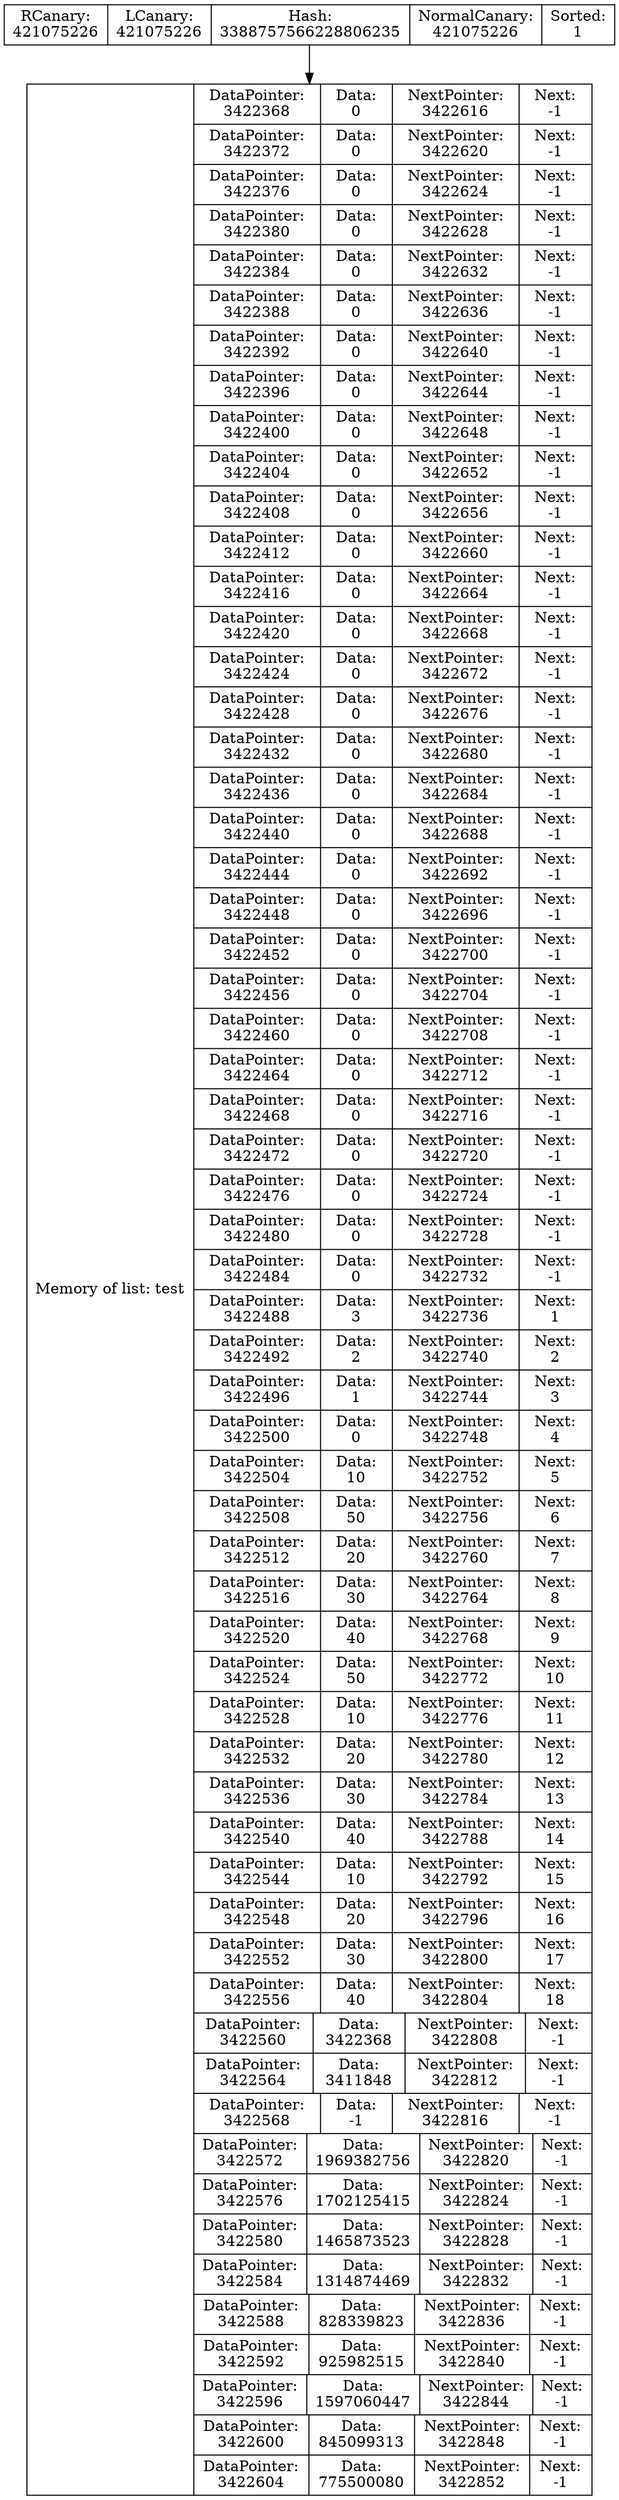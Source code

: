 digraph G{
data [shape=record,label="{Memory of list: test} | {{DataPointer:\n3422368 | Data:\n0 | NextPointer:\n3422616 | Next:\n-1}
| {DataPointer:\n3422372 | Data:\n0 | NextPointer:\n3422620 | Next:\n-1}
| {DataPointer:\n3422376 | Data:\n0 | NextPointer:\n3422624 | Next:\n-1}
| {DataPointer:\n3422380 | Data:\n0 | NextPointer:\n3422628 | Next:\n-1}
| {DataPointer:\n3422384 | Data:\n0 | NextPointer:\n3422632 | Next:\n-1}
| {DataPointer:\n3422388 | Data:\n0 | NextPointer:\n3422636 | Next:\n-1}
| {DataPointer:\n3422392 | Data:\n0 | NextPointer:\n3422640 | Next:\n-1}
| {DataPointer:\n3422396 | Data:\n0 | NextPointer:\n3422644 | Next:\n-1}
| {DataPointer:\n3422400 | Data:\n0 | NextPointer:\n3422648 | Next:\n-1}
| {DataPointer:\n3422404 | Data:\n0 | NextPointer:\n3422652 | Next:\n-1}
| {DataPointer:\n3422408 | Data:\n0 | NextPointer:\n3422656 | Next:\n-1}
| {DataPointer:\n3422412 | Data:\n0 | NextPointer:\n3422660 | Next:\n-1}
| {DataPointer:\n3422416 | Data:\n0 | NextPointer:\n3422664 | Next:\n-1}
| {DataPointer:\n3422420 | Data:\n0 | NextPointer:\n3422668 | Next:\n-1}
| {DataPointer:\n3422424 | Data:\n0 | NextPointer:\n3422672 | Next:\n-1}
| {DataPointer:\n3422428 | Data:\n0 | NextPointer:\n3422676 | Next:\n-1}
| {DataPointer:\n3422432 | Data:\n0 | NextPointer:\n3422680 | Next:\n-1}
| {DataPointer:\n3422436 | Data:\n0 | NextPointer:\n3422684 | Next:\n-1}
| {DataPointer:\n3422440 | Data:\n0 | NextPointer:\n3422688 | Next:\n-1}
| {DataPointer:\n3422444 | Data:\n0 | NextPointer:\n3422692 | Next:\n-1}
| {DataPointer:\n3422448 | Data:\n0 | NextPointer:\n3422696 | Next:\n-1}
| {DataPointer:\n3422452 | Data:\n0 | NextPointer:\n3422700 | Next:\n-1}
| {DataPointer:\n3422456 | Data:\n0 | NextPointer:\n3422704 | Next:\n-1}
| {DataPointer:\n3422460 | Data:\n0 | NextPointer:\n3422708 | Next:\n-1}
| {DataPointer:\n3422464 | Data:\n0 | NextPointer:\n3422712 | Next:\n-1}
| {DataPointer:\n3422468 | Data:\n0 | NextPointer:\n3422716 | Next:\n-1}
| {DataPointer:\n3422472 | Data:\n0 | NextPointer:\n3422720 | Next:\n-1}
| {DataPointer:\n3422476 | Data:\n0 | NextPointer:\n3422724 | Next:\n-1}
| {DataPointer:\n3422480 | Data:\n0 | NextPointer:\n3422728 | Next:\n-1}
| {DataPointer:\n3422484 | Data:\n0 | NextPointer:\n3422732 | Next:\n-1}
| {DataPointer:\n3422488 | Data:\n3 | NextPointer:\n3422736 | Next:\n1}
| {DataPointer:\n3422492 | Data:\n2 | NextPointer:\n3422740 | Next:\n2}
| {DataPointer:\n3422496 | Data:\n1 | NextPointer:\n3422744 | Next:\n3}
| {DataPointer:\n3422500 | Data:\n0 | NextPointer:\n3422748 | Next:\n4}
| {DataPointer:\n3422504 | Data:\n10 | NextPointer:\n3422752 | Next:\n5}
| {DataPointer:\n3422508 | Data:\n50 | NextPointer:\n3422756 | Next:\n6}
| {DataPointer:\n3422512 | Data:\n20 | NextPointer:\n3422760 | Next:\n7}
| {DataPointer:\n3422516 | Data:\n30 | NextPointer:\n3422764 | Next:\n8}
| {DataPointer:\n3422520 | Data:\n40 | NextPointer:\n3422768 | Next:\n9}
| {DataPointer:\n3422524 | Data:\n50 | NextPointer:\n3422772 | Next:\n10}
| {DataPointer:\n3422528 | Data:\n10 | NextPointer:\n3422776 | Next:\n11}
| {DataPointer:\n3422532 | Data:\n20 | NextPointer:\n3422780 | Next:\n12}
| {DataPointer:\n3422536 | Data:\n30 | NextPointer:\n3422784 | Next:\n13}
| {DataPointer:\n3422540 | Data:\n40 | NextPointer:\n3422788 | Next:\n14}
| {DataPointer:\n3422544 | Data:\n10 | NextPointer:\n3422792 | Next:\n15}
| {DataPointer:\n3422548 | Data:\n20 | NextPointer:\n3422796 | Next:\n16}
| {DataPointer:\n3422552 | Data:\n30 | NextPointer:\n3422800 | Next:\n17}
| {DataPointer:\n3422556 | Data:\n40 | NextPointer:\n3422804 | Next:\n18}
| {DataPointer:\n3422560 | Data:\n3422368 | NextPointer:\n3422808 | Next:\n-1}
| {DataPointer:\n3422564 | Data:\n3411848 | NextPointer:\n3422812 | Next:\n-1}
| {DataPointer:\n3422568 | Data:\n-1 | NextPointer:\n3422816 | Next:\n-1}
| {DataPointer:\n3422572 | Data:\n1969382756 | NextPointer:\n3422820 | Next:\n-1}
| {DataPointer:\n3422576 | Data:\n1702125415 | NextPointer:\n3422824 | Next:\n-1}
| {DataPointer:\n3422580 | Data:\n1465873523 | NextPointer:\n3422828 | Next:\n-1}
| {DataPointer:\n3422584 | Data:\n1314874469 | NextPointer:\n3422832 | Next:\n-1}
| {DataPointer:\n3422588 | Data:\n828339823 | NextPointer:\n3422836 | Next:\n-1}
| {DataPointer:\n3422592 | Data:\n925982515 | NextPointer:\n3422840 | Next:\n-1}
| {DataPointer:\n3422596 | Data:\n1597060447 | NextPointer:\n3422844 | Next:\n-1}
| {DataPointer:\n3422600 | Data:\n845099313 | NextPointer:\n3422848 | Next:\n-1}
| {DataPointer:\n3422604 | Data:\n775500080 | NextPointer:\n3422852 | Next:\n-1}
}"];
Shild [shape=record,label=" RCanary:\n421075226 | LCanary:\n421075226 | Hash:\n3388757566228806235 | NormalCanary:\n421075226 | Sorted:\n1"];
Shild->data
}

